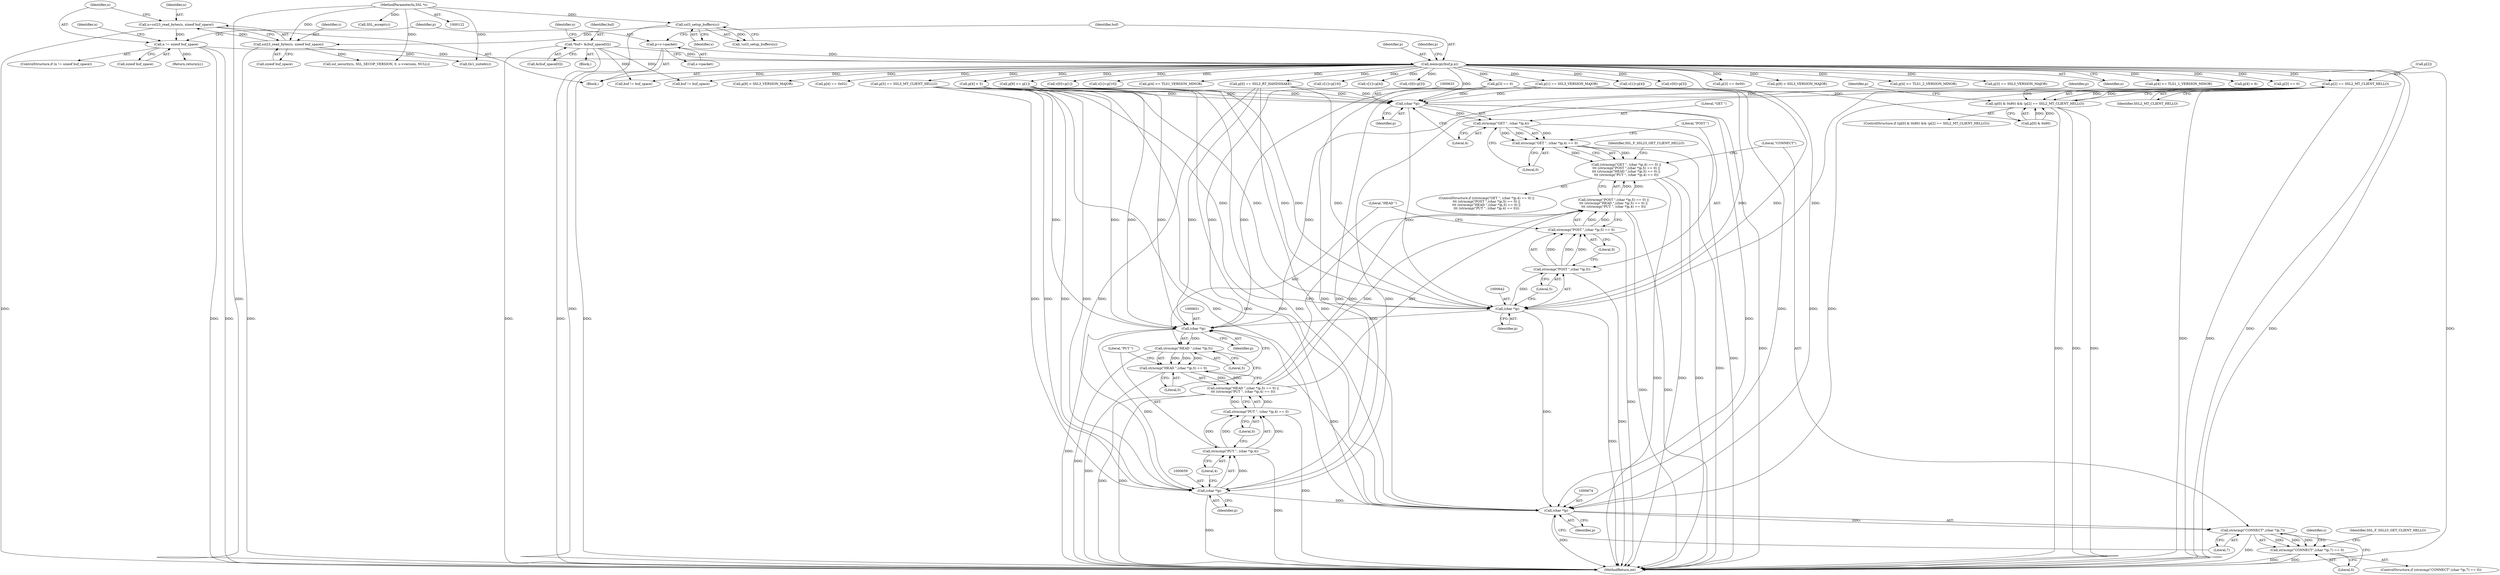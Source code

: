 digraph "0_openssl_280b1f1ad12131defcd986676a8fc9717aaa601b@array" {
"1000201" [label="(Call,p[2] == SSL2_MT_CLIENT_HELLO)"];
"1000190" [label="(Call,memcpy(buf,p,n))"];
"1000127" [label="(Call,*buf= &(buf_space[0]))"];
"1000185" [label="(Call,p=s->packet)"];
"1000179" [label="(Call,n != sizeof buf_space)"];
"1000172" [label="(Call,n=ssl23_read_bytes(s, sizeof buf_space))"];
"1000174" [label="(Call,ssl23_read_bytes(s, sizeof buf_space))"];
"1000169" [label="(Call,ssl3_setup_buffers(s))"];
"1000123" [label="(MethodParameterIn,SSL *s)"];
"1000195" [label="(Call,(p[0] & 0x80) && (p[2] == SSL2_MT_CLIENT_HELLO))"];
"1000632" [label="(Call,(char *)p)"];
"1000630" [label="(Call,strncmp(\"GET \", (char *)p,4))"];
"1000629" [label="(Call,strncmp(\"GET \", (char *)p,4) == 0)"];
"1000628" [label="(Call,(strncmp(\"GET \", (char *)p,4) == 0) ||\n\t\t\t (strncmp(\"POST \",(char *)p,5) == 0) ||\n\t\t\t (strncmp(\"HEAD \",(char *)p,5) == 0) ||\n\t\t\t (strncmp(\"PUT \", (char *)p,4) == 0))"];
"1000641" [label="(Call,(char *)p)"];
"1000639" [label="(Call,strncmp(\"POST \",(char *)p,5))"];
"1000638" [label="(Call,strncmp(\"POST \",(char *)p,5) == 0)"];
"1000637" [label="(Call,(strncmp(\"POST \",(char *)p,5) == 0) ||\n\t\t\t (strncmp(\"HEAD \",(char *)p,5) == 0) ||\n\t\t\t (strncmp(\"PUT \", (char *)p,4) == 0))"];
"1000650" [label="(Call,(char *)p)"];
"1000648" [label="(Call,strncmp(\"HEAD \",(char *)p,5))"];
"1000647" [label="(Call,strncmp(\"HEAD \",(char *)p,5) == 0)"];
"1000646" [label="(Call,(strncmp(\"HEAD \",(char *)p,5) == 0) ||\n\t\t\t (strncmp(\"PUT \", (char *)p,4) == 0))"];
"1000658" [label="(Call,(char *)p)"];
"1000656" [label="(Call,strncmp(\"PUT \", (char *)p,4))"];
"1000655" [label="(Call,strncmp(\"PUT \", (char *)p,4) == 0)"];
"1000673" [label="(Call,(char *)p)"];
"1000671" [label="(Call,strncmp(\"CONNECT\",(char *)p,7))"];
"1000670" [label="(Call,strncmp(\"CONNECT\",(char *)p,7) == 0)"];
"1000680" [label="(Identifier,SSL_F_SSL23_GET_CLIENT_HELLO)"];
"1000632" [label="(Call,(char *)p)"];
"1000209" [label="(Call,p[3] == 0x00)"];
"1000658" [label="(Call,(char *)p)"];
"1000631" [label="(Literal,\"GET \")"];
"1000123" [label="(MethodParameterIn,SSL *s)"];
"1000636" [label="(Literal,0)"];
"1000487" [label="(Call,p[9] > SSL3_VERSION_MAJOR)"];
"1000665" [label="(Identifier,SSL_F_SSL23_GET_CLIENT_HELLO)"];
"1000655" [label="(Call,strncmp(\"PUT \", (char *)p,4) == 0)"];
"1000657" [label="(Literal,\"PUT \")"];
"1000742" [label="(Call,buf != buf_space)"];
"1000191" [label="(Identifier,buf)"];
"1000640" [label="(Literal,\"POST \")"];
"1000656" [label="(Call,strncmp(\"PUT \", (char *)p,4))"];
"1000646" [label="(Call,(strncmp(\"HEAD \",(char *)p,5) == 0) ||\n\t\t\t (strncmp(\"PUT \", (char *)p,4) == 0))"];
"1000647" [label="(Call,strncmp(\"HEAD \",(char *)p,5) == 0)"];
"1000434" [label="(Call,p[9] >= p[1])"];
"1000687" [label="(Identifier,s)"];
"1000190" [label="(Call,memcpy(buf,p,n))"];
"1000180" [label="(Identifier,n)"];
"1000275" [label="(Call,p[4] >= TLS1_2_VERSION_MINOR)"];
"1000654" [label="(Literal,0)"];
"1000407" [label="(Identifier,p)"];
"1000195" [label="(Call,(p[0] & 0x80) && (p[2] == SSL2_MT_CLIENT_HELLO))"];
"1000644" [label="(Literal,5)"];
"1000172" [label="(Call,n=ssl23_read_bytes(s, sizeof buf_space))"];
"1000639" [label="(Call,strncmp(\"POST \",(char *)p,5))"];
"1000201" [label="(Call,p[2] == SSL2_MT_CLIENT_HELLO)"];
"1000673" [label="(Call,(char *)p)"];
"1000637" [label="(Call,(strncmp(\"POST \",(char *)p,5) == 0) ||\n\t\t\t (strncmp(\"HEAD \",(char *)p,5) == 0) ||\n\t\t\t (strncmp(\"PUT \", (char *)p,4) == 0))"];
"1000246" [label="(Call,p[3] == SSL3_VERSION_MAJOR)"];
"1000178" [label="(ControlStructure,if (n != sizeof buf_space))"];
"1000186" [label="(Identifier,p)"];
"1000690" [label="(Call,tls1_suiteb(s))"];
"1000196" [label="(Call,p[0] & 0x80)"];
"1000193" [label="(Identifier,n)"];
"1000300" [label="(Call,p[4] >= TLS1_1_VERSION_MINOR)"];
"1000187" [label="(Call,s->packet)"];
"1000669" [label="(ControlStructure,if (strncmp(\"CONNECT\",(char *)p,7) == 0))"];
"1000456" [label="(Call,p[4] < 6)"];
"1000645" [label="(Literal,0)"];
"1000451" [label="(Call,p[3] == 0)"];
"1000468" [label="(Call,p[9] > SSL3_VERSION_MAJOR)"];
"1000181" [label="(Call,sizeof buf_space)"];
"1000748" [label="(Call,SSL_accept(s))"];
"1000214" [label="(Call,p[4] == 0x02)"];
"1000170" [label="(Identifier,s)"];
"1000143" [label="(Identifier,n)"];
"1000424" [label="(Call,p[3] == 0)"];
"1000752" [label="(Call,buf != buf_space)"];
"1000429" [label="(Call,p[4] < 5)"];
"1000627" [label="(ControlStructure,if ((strncmp(\"GET \", (char *)p,4) == 0) ||\n\t\t\t (strncmp(\"POST \",(char *)p,5) == 0) ||\n\t\t\t (strncmp(\"HEAD \",(char *)p,5) == 0) ||\n\t\t\t (strncmp(\"PUT \", (char *)p,4) == 0)))"];
"1000675" [label="(Identifier,p)"];
"1000176" [label="(Call,sizeof buf_space)"];
"1000661" [label="(Literal,4)"];
"1000638" [label="(Call,strncmp(\"POST \",(char *)p,5) == 0)"];
"1000417" [label="(Call,p[5] == SSL3_MT_CLIENT_HELLO)"];
"1000194" [label="(ControlStructure,if ((p[0] & 0x80) && (p[2] == SSL2_MT_CLIENT_HELLO)))"];
"1000129" [label="(Call,&(buf_space[0]))"];
"1000662" [label="(Literal,0)"];
"1000442" [label="(Call,v[0]=p[1])"];
"1000479" [label="(Call,v[1]=p[10])"];
"1000672" [label="(Literal,\"CONNECT\")"];
"1000267" [label="(Call,p[4] >= TLS1_VERSION_MINOR)"];
"1000677" [label="(Literal,0)"];
"1000211" [label="(Identifier,p)"];
"1000653" [label="(Literal,5)"];
"1000405" [label="(Call,p[0] == SSL3_RT_HANDSHAKE)"];
"1000185" [label="(Call,p=s->packet)"];
"1000168" [label="(Call,!ssl3_setup_buffers(s))"];
"1000652" [label="(Identifier,p)"];
"1000498" [label="(Call,v[1]=p[10])"];
"1000202" [label="(Call,p[2])"];
"1000192" [label="(Identifier,p)"];
"1000124" [label="(Block,)"];
"1000628" [label="(Call,(strncmp(\"GET \", (char *)p,4) == 0) ||\n\t\t\t (strncmp(\"POST \",(char *)p,5) == 0) ||\n\t\t\t (strncmp(\"HEAD \",(char *)p,5) == 0) ||\n\t\t\t (strncmp(\"PUT \", (char *)p,4) == 0))"];
"1000169" [label="(Call,ssl3_setup_buffers(s))"];
"1000648" [label="(Call,strncmp(\"HEAD \",(char *)p,5))"];
"1000649" [label="(Literal,\"HEAD \")"];
"1000198" [label="(Identifier,p)"];
"1000259" [label="(Call,v[1]=p[4])"];
"1000630" [label="(Call,strncmp(\"GET \", (char *)p,4))"];
"1000671" [label="(Call,strncmp(\"CONNECT\",(char *)p,7))"];
"1000173" [label="(Identifier,n)"];
"1000712" [label="(Call,ssl_security(s, SSL_SECOP_VERSION, 0, s->version, NULL))"];
"1000175" [label="(Identifier,s)"];
"1000635" [label="(Literal,4)"];
"1000183" [label="(Return,return(n);)"];
"1000157" [label="(Block,)"];
"1000127" [label="(Call,*buf= &(buf_space[0]))"];
"1000220" [label="(Call,v[0]=p[3])"];
"1000670" [label="(Call,strncmp(\"CONNECT\",(char *)p,7) == 0)"];
"1000676" [label="(Literal,7)"];
"1000411" [label="(Call,p[1] == SSL3_VERSION_MAJOR)"];
"1000629" [label="(Call,strncmp(\"GET \", (char *)p,4) == 0)"];
"1000760" [label="(MethodReturn,int)"];
"1000641" [label="(Call,(char *)p)"];
"1000205" [label="(Identifier,SSL2_MT_CLIENT_HELLO)"];
"1000650" [label="(Call,(char *)p)"];
"1000179" [label="(Call,n != sizeof buf_space)"];
"1000174" [label="(Call,ssl23_read_bytes(s, sizeof buf_space))"];
"1000643" [label="(Identifier,p)"];
"1000184" [label="(Identifier,n)"];
"1000227" [label="(Call,v[1]=p[4])"];
"1000634" [label="(Identifier,p)"];
"1000660" [label="(Identifier,p)"];
"1000128" [label="(Identifier,buf)"];
"1000252" [label="(Call,v[0]=p[3])"];
"1000201" -> "1000195"  [label="AST: "];
"1000201" -> "1000205"  [label="CFG: "];
"1000202" -> "1000201"  [label="AST: "];
"1000205" -> "1000201"  [label="AST: "];
"1000195" -> "1000201"  [label="CFG: "];
"1000201" -> "1000760"  [label="DDG: "];
"1000201" -> "1000760"  [label="DDG: "];
"1000201" -> "1000195"  [label="DDG: "];
"1000201" -> "1000195"  [label="DDG: "];
"1000190" -> "1000201"  [label="DDG: "];
"1000201" -> "1000632"  [label="DDG: "];
"1000201" -> "1000641"  [label="DDG: "];
"1000201" -> "1000650"  [label="DDG: "];
"1000201" -> "1000658"  [label="DDG: "];
"1000201" -> "1000673"  [label="DDG: "];
"1000190" -> "1000157"  [label="AST: "];
"1000190" -> "1000193"  [label="CFG: "];
"1000191" -> "1000190"  [label="AST: "];
"1000192" -> "1000190"  [label="AST: "];
"1000193" -> "1000190"  [label="AST: "];
"1000198" -> "1000190"  [label="CFG: "];
"1000190" -> "1000760"  [label="DDG: "];
"1000190" -> "1000760"  [label="DDG: "];
"1000190" -> "1000760"  [label="DDG: "];
"1000127" -> "1000190"  [label="DDG: "];
"1000185" -> "1000190"  [label="DDG: "];
"1000179" -> "1000190"  [label="DDG: "];
"1000190" -> "1000196"  [label="DDG: "];
"1000190" -> "1000209"  [label="DDG: "];
"1000190" -> "1000214"  [label="DDG: "];
"1000190" -> "1000220"  [label="DDG: "];
"1000190" -> "1000227"  [label="DDG: "];
"1000190" -> "1000246"  [label="DDG: "];
"1000190" -> "1000252"  [label="DDG: "];
"1000190" -> "1000259"  [label="DDG: "];
"1000190" -> "1000267"  [label="DDG: "];
"1000190" -> "1000275"  [label="DDG: "];
"1000190" -> "1000300"  [label="DDG: "];
"1000190" -> "1000405"  [label="DDG: "];
"1000190" -> "1000411"  [label="DDG: "];
"1000190" -> "1000417"  [label="DDG: "];
"1000190" -> "1000424"  [label="DDG: "];
"1000190" -> "1000429"  [label="DDG: "];
"1000190" -> "1000434"  [label="DDG: "];
"1000190" -> "1000442"  [label="DDG: "];
"1000190" -> "1000451"  [label="DDG: "];
"1000190" -> "1000456"  [label="DDG: "];
"1000190" -> "1000468"  [label="DDG: "];
"1000190" -> "1000479"  [label="DDG: "];
"1000190" -> "1000487"  [label="DDG: "];
"1000190" -> "1000498"  [label="DDG: "];
"1000190" -> "1000632"  [label="DDG: "];
"1000190" -> "1000742"  [label="DDG: "];
"1000190" -> "1000752"  [label="DDG: "];
"1000127" -> "1000124"  [label="AST: "];
"1000127" -> "1000129"  [label="CFG: "];
"1000128" -> "1000127"  [label="AST: "];
"1000129" -> "1000127"  [label="AST: "];
"1000143" -> "1000127"  [label="CFG: "];
"1000127" -> "1000760"  [label="DDG: "];
"1000127" -> "1000760"  [label="DDG: "];
"1000127" -> "1000742"  [label="DDG: "];
"1000127" -> "1000752"  [label="DDG: "];
"1000185" -> "1000157"  [label="AST: "];
"1000185" -> "1000187"  [label="CFG: "];
"1000186" -> "1000185"  [label="AST: "];
"1000187" -> "1000185"  [label="AST: "];
"1000191" -> "1000185"  [label="CFG: "];
"1000185" -> "1000760"  [label="DDG: "];
"1000179" -> "1000178"  [label="AST: "];
"1000179" -> "1000181"  [label="CFG: "];
"1000180" -> "1000179"  [label="AST: "];
"1000181" -> "1000179"  [label="AST: "];
"1000184" -> "1000179"  [label="CFG: "];
"1000186" -> "1000179"  [label="CFG: "];
"1000179" -> "1000760"  [label="DDG: "];
"1000179" -> "1000760"  [label="DDG: "];
"1000172" -> "1000179"  [label="DDG: "];
"1000179" -> "1000183"  [label="DDG: "];
"1000172" -> "1000157"  [label="AST: "];
"1000172" -> "1000174"  [label="CFG: "];
"1000173" -> "1000172"  [label="AST: "];
"1000174" -> "1000172"  [label="AST: "];
"1000180" -> "1000172"  [label="CFG: "];
"1000172" -> "1000760"  [label="DDG: "];
"1000174" -> "1000172"  [label="DDG: "];
"1000174" -> "1000176"  [label="CFG: "];
"1000175" -> "1000174"  [label="AST: "];
"1000176" -> "1000174"  [label="AST: "];
"1000174" -> "1000760"  [label="DDG: "];
"1000169" -> "1000174"  [label="DDG: "];
"1000123" -> "1000174"  [label="DDG: "];
"1000174" -> "1000690"  [label="DDG: "];
"1000174" -> "1000712"  [label="DDG: "];
"1000169" -> "1000168"  [label="AST: "];
"1000169" -> "1000170"  [label="CFG: "];
"1000170" -> "1000169"  [label="AST: "];
"1000168" -> "1000169"  [label="CFG: "];
"1000169" -> "1000760"  [label="DDG: "];
"1000169" -> "1000168"  [label="DDG: "];
"1000123" -> "1000169"  [label="DDG: "];
"1000123" -> "1000122"  [label="AST: "];
"1000123" -> "1000760"  [label="DDG: "];
"1000123" -> "1000690"  [label="DDG: "];
"1000123" -> "1000712"  [label="DDG: "];
"1000123" -> "1000748"  [label="DDG: "];
"1000195" -> "1000194"  [label="AST: "];
"1000195" -> "1000196"  [label="CFG: "];
"1000196" -> "1000195"  [label="AST: "];
"1000211" -> "1000195"  [label="CFG: "];
"1000407" -> "1000195"  [label="CFG: "];
"1000195" -> "1000760"  [label="DDG: "];
"1000195" -> "1000760"  [label="DDG: "];
"1000195" -> "1000760"  [label="DDG: "];
"1000196" -> "1000195"  [label="DDG: "];
"1000196" -> "1000195"  [label="DDG: "];
"1000632" -> "1000630"  [label="AST: "];
"1000632" -> "1000634"  [label="CFG: "];
"1000633" -> "1000632"  [label="AST: "];
"1000634" -> "1000632"  [label="AST: "];
"1000635" -> "1000632"  [label="CFG: "];
"1000632" -> "1000760"  [label="DDG: "];
"1000632" -> "1000630"  [label="DDG: "];
"1000411" -> "1000632"  [label="DDG: "];
"1000434" -> "1000632"  [label="DDG: "];
"1000434" -> "1000632"  [label="DDG: "];
"1000424" -> "1000632"  [label="DDG: "];
"1000417" -> "1000632"  [label="DDG: "];
"1000405" -> "1000632"  [label="DDG: "];
"1000429" -> "1000632"  [label="DDG: "];
"1000632" -> "1000641"  [label="DDG: "];
"1000632" -> "1000673"  [label="DDG: "];
"1000630" -> "1000629"  [label="AST: "];
"1000630" -> "1000635"  [label="CFG: "];
"1000631" -> "1000630"  [label="AST: "];
"1000635" -> "1000630"  [label="AST: "];
"1000636" -> "1000630"  [label="CFG: "];
"1000630" -> "1000760"  [label="DDG: "];
"1000630" -> "1000629"  [label="DDG: "];
"1000630" -> "1000629"  [label="DDG: "];
"1000630" -> "1000629"  [label="DDG: "];
"1000629" -> "1000628"  [label="AST: "];
"1000629" -> "1000636"  [label="CFG: "];
"1000636" -> "1000629"  [label="AST: "];
"1000640" -> "1000629"  [label="CFG: "];
"1000628" -> "1000629"  [label="CFG: "];
"1000629" -> "1000760"  [label="DDG: "];
"1000629" -> "1000628"  [label="DDG: "];
"1000629" -> "1000628"  [label="DDG: "];
"1000628" -> "1000627"  [label="AST: "];
"1000628" -> "1000637"  [label="CFG: "];
"1000637" -> "1000628"  [label="AST: "];
"1000665" -> "1000628"  [label="CFG: "];
"1000672" -> "1000628"  [label="CFG: "];
"1000628" -> "1000760"  [label="DDG: "];
"1000628" -> "1000760"  [label="DDG: "];
"1000628" -> "1000760"  [label="DDG: "];
"1000637" -> "1000628"  [label="DDG: "];
"1000637" -> "1000628"  [label="DDG: "];
"1000641" -> "1000639"  [label="AST: "];
"1000641" -> "1000643"  [label="CFG: "];
"1000642" -> "1000641"  [label="AST: "];
"1000643" -> "1000641"  [label="AST: "];
"1000644" -> "1000641"  [label="CFG: "];
"1000641" -> "1000760"  [label="DDG: "];
"1000641" -> "1000639"  [label="DDG: "];
"1000411" -> "1000641"  [label="DDG: "];
"1000434" -> "1000641"  [label="DDG: "];
"1000434" -> "1000641"  [label="DDG: "];
"1000424" -> "1000641"  [label="DDG: "];
"1000417" -> "1000641"  [label="DDG: "];
"1000405" -> "1000641"  [label="DDG: "];
"1000429" -> "1000641"  [label="DDG: "];
"1000641" -> "1000650"  [label="DDG: "];
"1000641" -> "1000673"  [label="DDG: "];
"1000639" -> "1000638"  [label="AST: "];
"1000639" -> "1000644"  [label="CFG: "];
"1000640" -> "1000639"  [label="AST: "];
"1000644" -> "1000639"  [label="AST: "];
"1000645" -> "1000639"  [label="CFG: "];
"1000639" -> "1000760"  [label="DDG: "];
"1000639" -> "1000638"  [label="DDG: "];
"1000639" -> "1000638"  [label="DDG: "];
"1000639" -> "1000638"  [label="DDG: "];
"1000638" -> "1000637"  [label="AST: "];
"1000638" -> "1000645"  [label="CFG: "];
"1000645" -> "1000638"  [label="AST: "];
"1000649" -> "1000638"  [label="CFG: "];
"1000637" -> "1000638"  [label="CFG: "];
"1000638" -> "1000760"  [label="DDG: "];
"1000638" -> "1000637"  [label="DDG: "];
"1000638" -> "1000637"  [label="DDG: "];
"1000637" -> "1000646"  [label="CFG: "];
"1000646" -> "1000637"  [label="AST: "];
"1000637" -> "1000760"  [label="DDG: "];
"1000637" -> "1000760"  [label="DDG: "];
"1000646" -> "1000637"  [label="DDG: "];
"1000646" -> "1000637"  [label="DDG: "];
"1000650" -> "1000648"  [label="AST: "];
"1000650" -> "1000652"  [label="CFG: "];
"1000651" -> "1000650"  [label="AST: "];
"1000652" -> "1000650"  [label="AST: "];
"1000653" -> "1000650"  [label="CFG: "];
"1000650" -> "1000760"  [label="DDG: "];
"1000650" -> "1000648"  [label="DDG: "];
"1000411" -> "1000650"  [label="DDG: "];
"1000434" -> "1000650"  [label="DDG: "];
"1000434" -> "1000650"  [label="DDG: "];
"1000424" -> "1000650"  [label="DDG: "];
"1000417" -> "1000650"  [label="DDG: "];
"1000405" -> "1000650"  [label="DDG: "];
"1000429" -> "1000650"  [label="DDG: "];
"1000650" -> "1000658"  [label="DDG: "];
"1000650" -> "1000673"  [label="DDG: "];
"1000648" -> "1000647"  [label="AST: "];
"1000648" -> "1000653"  [label="CFG: "];
"1000649" -> "1000648"  [label="AST: "];
"1000653" -> "1000648"  [label="AST: "];
"1000654" -> "1000648"  [label="CFG: "];
"1000648" -> "1000760"  [label="DDG: "];
"1000648" -> "1000647"  [label="DDG: "];
"1000648" -> "1000647"  [label="DDG: "];
"1000648" -> "1000647"  [label="DDG: "];
"1000647" -> "1000646"  [label="AST: "];
"1000647" -> "1000654"  [label="CFG: "];
"1000654" -> "1000647"  [label="AST: "];
"1000657" -> "1000647"  [label="CFG: "];
"1000646" -> "1000647"  [label="CFG: "];
"1000647" -> "1000760"  [label="DDG: "];
"1000647" -> "1000646"  [label="DDG: "];
"1000647" -> "1000646"  [label="DDG: "];
"1000646" -> "1000655"  [label="CFG: "];
"1000655" -> "1000646"  [label="AST: "];
"1000646" -> "1000760"  [label="DDG: "];
"1000646" -> "1000760"  [label="DDG: "];
"1000655" -> "1000646"  [label="DDG: "];
"1000655" -> "1000646"  [label="DDG: "];
"1000658" -> "1000656"  [label="AST: "];
"1000658" -> "1000660"  [label="CFG: "];
"1000659" -> "1000658"  [label="AST: "];
"1000660" -> "1000658"  [label="AST: "];
"1000661" -> "1000658"  [label="CFG: "];
"1000658" -> "1000760"  [label="DDG: "];
"1000658" -> "1000656"  [label="DDG: "];
"1000411" -> "1000658"  [label="DDG: "];
"1000424" -> "1000658"  [label="DDG: "];
"1000417" -> "1000658"  [label="DDG: "];
"1000434" -> "1000658"  [label="DDG: "];
"1000434" -> "1000658"  [label="DDG: "];
"1000405" -> "1000658"  [label="DDG: "];
"1000429" -> "1000658"  [label="DDG: "];
"1000658" -> "1000673"  [label="DDG: "];
"1000656" -> "1000655"  [label="AST: "];
"1000656" -> "1000661"  [label="CFG: "];
"1000657" -> "1000656"  [label="AST: "];
"1000661" -> "1000656"  [label="AST: "];
"1000662" -> "1000656"  [label="CFG: "];
"1000656" -> "1000760"  [label="DDG: "];
"1000656" -> "1000655"  [label="DDG: "];
"1000656" -> "1000655"  [label="DDG: "];
"1000656" -> "1000655"  [label="DDG: "];
"1000655" -> "1000662"  [label="CFG: "];
"1000662" -> "1000655"  [label="AST: "];
"1000655" -> "1000760"  [label="DDG: "];
"1000673" -> "1000671"  [label="AST: "];
"1000673" -> "1000675"  [label="CFG: "];
"1000674" -> "1000673"  [label="AST: "];
"1000675" -> "1000673"  [label="AST: "];
"1000676" -> "1000673"  [label="CFG: "];
"1000673" -> "1000760"  [label="DDG: "];
"1000673" -> "1000671"  [label="DDG: "];
"1000411" -> "1000673"  [label="DDG: "];
"1000424" -> "1000673"  [label="DDG: "];
"1000417" -> "1000673"  [label="DDG: "];
"1000434" -> "1000673"  [label="DDG: "];
"1000434" -> "1000673"  [label="DDG: "];
"1000405" -> "1000673"  [label="DDG: "];
"1000429" -> "1000673"  [label="DDG: "];
"1000671" -> "1000670"  [label="AST: "];
"1000671" -> "1000676"  [label="CFG: "];
"1000672" -> "1000671"  [label="AST: "];
"1000676" -> "1000671"  [label="AST: "];
"1000677" -> "1000671"  [label="CFG: "];
"1000671" -> "1000760"  [label="DDG: "];
"1000671" -> "1000670"  [label="DDG: "];
"1000671" -> "1000670"  [label="DDG: "];
"1000671" -> "1000670"  [label="DDG: "];
"1000670" -> "1000669"  [label="AST: "];
"1000670" -> "1000677"  [label="CFG: "];
"1000677" -> "1000670"  [label="AST: "];
"1000680" -> "1000670"  [label="CFG: "];
"1000687" -> "1000670"  [label="CFG: "];
"1000670" -> "1000760"  [label="DDG: "];
"1000670" -> "1000760"  [label="DDG: "];
}

